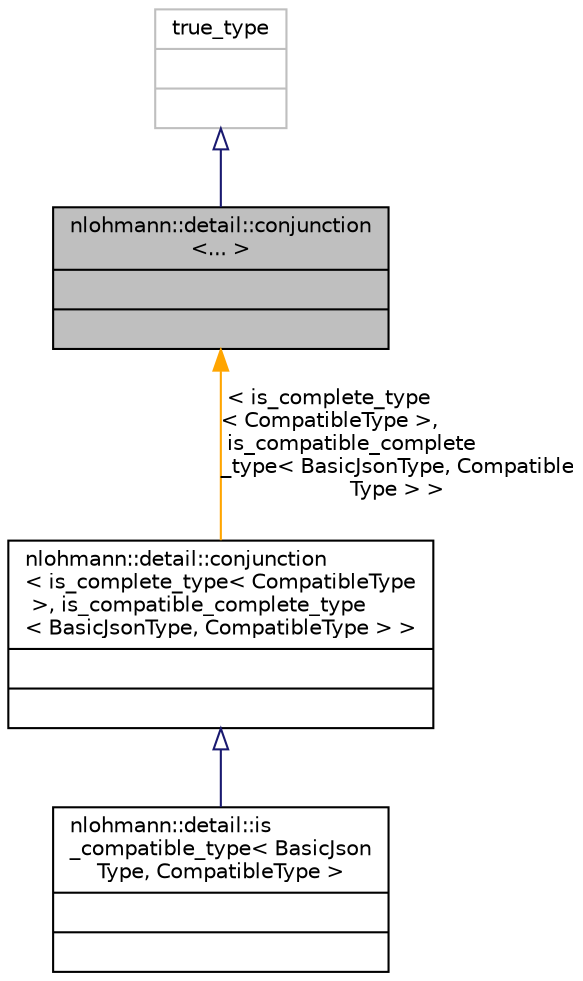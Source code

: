 digraph "nlohmann::detail::conjunction&lt;... &gt;"
{
 // INTERACTIVE_SVG=YES
  bgcolor="transparent";
  edge [fontname="Helvetica",fontsize="10",labelfontname="Helvetica",labelfontsize="10"];
  node [fontname="Helvetica",fontsize="10",shape=record];
  Node0 [label="{nlohmann::detail::conjunction\l\<... \>\n||}",height=0.2,width=0.4,color="black", fillcolor="grey75", style="filled", fontcolor="black"];
  Node1 -> Node0 [dir="back",color="midnightblue",fontsize="10",style="solid",arrowtail="onormal",fontname="Helvetica"];
  Node1 [label="{true_type\n||}",height=0.2,width=0.4,color="grey75"];
  Node0 -> Node2 [dir="back",color="orange",fontsize="10",style="solid",label=" \< is_complete_type\l\< CompatibleType \>,\l is_compatible_complete\l_type\< BasicJsonType, Compatible\lType \> \>" ,fontname="Helvetica"];
  Node2 [label="{nlohmann::detail::conjunction\l\< is_complete_type\< CompatibleType\l \>, is_compatible_complete_type\l\< BasicJsonType, CompatibleType \> \>\n||}",height=0.2,width=0.4,color="black",URL="$dd/dde/structnlohmann_1_1detail_1_1conjunction.html"];
  Node2 -> Node3 [dir="back",color="midnightblue",fontsize="10",style="solid",arrowtail="onormal",fontname="Helvetica"];
  Node3 [label="{nlohmann::detail::is\l_compatible_type\< BasicJson\lType, CompatibleType \>\n||}",height=0.2,width=0.4,color="black",URL="$d3/d71/structnlohmann_1_1detail_1_1is__compatible__type.html"];
}
